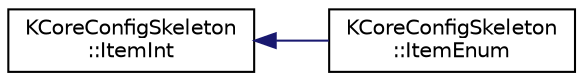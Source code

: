 digraph "Graphical Class Hierarchy"
{
  edge [fontname="Helvetica",fontsize="10",labelfontname="Helvetica",labelfontsize="10"];
  node [fontname="Helvetica",fontsize="10",shape=record];
  rankdir="LR";
  Node0 [label="KCoreConfigSkeleton\l::ItemInt",height=0.2,width=0.4,color="black", fillcolor="white", style="filled",URL="$classKCoreConfigSkeleton_1_1ItemInt.html",tooltip="Class for handling a 32-bit integer preferences item. "];
  Node0 -> Node1 [dir="back",color="midnightblue",fontsize="10",style="solid",fontname="Helvetica"];
  Node1 [label="KCoreConfigSkeleton\l::ItemEnum",height=0.2,width=0.4,color="black", fillcolor="white", style="filled",URL="$classKCoreConfigSkeleton_1_1ItemEnum.html",tooltip="Class for handling enums. "];
}
